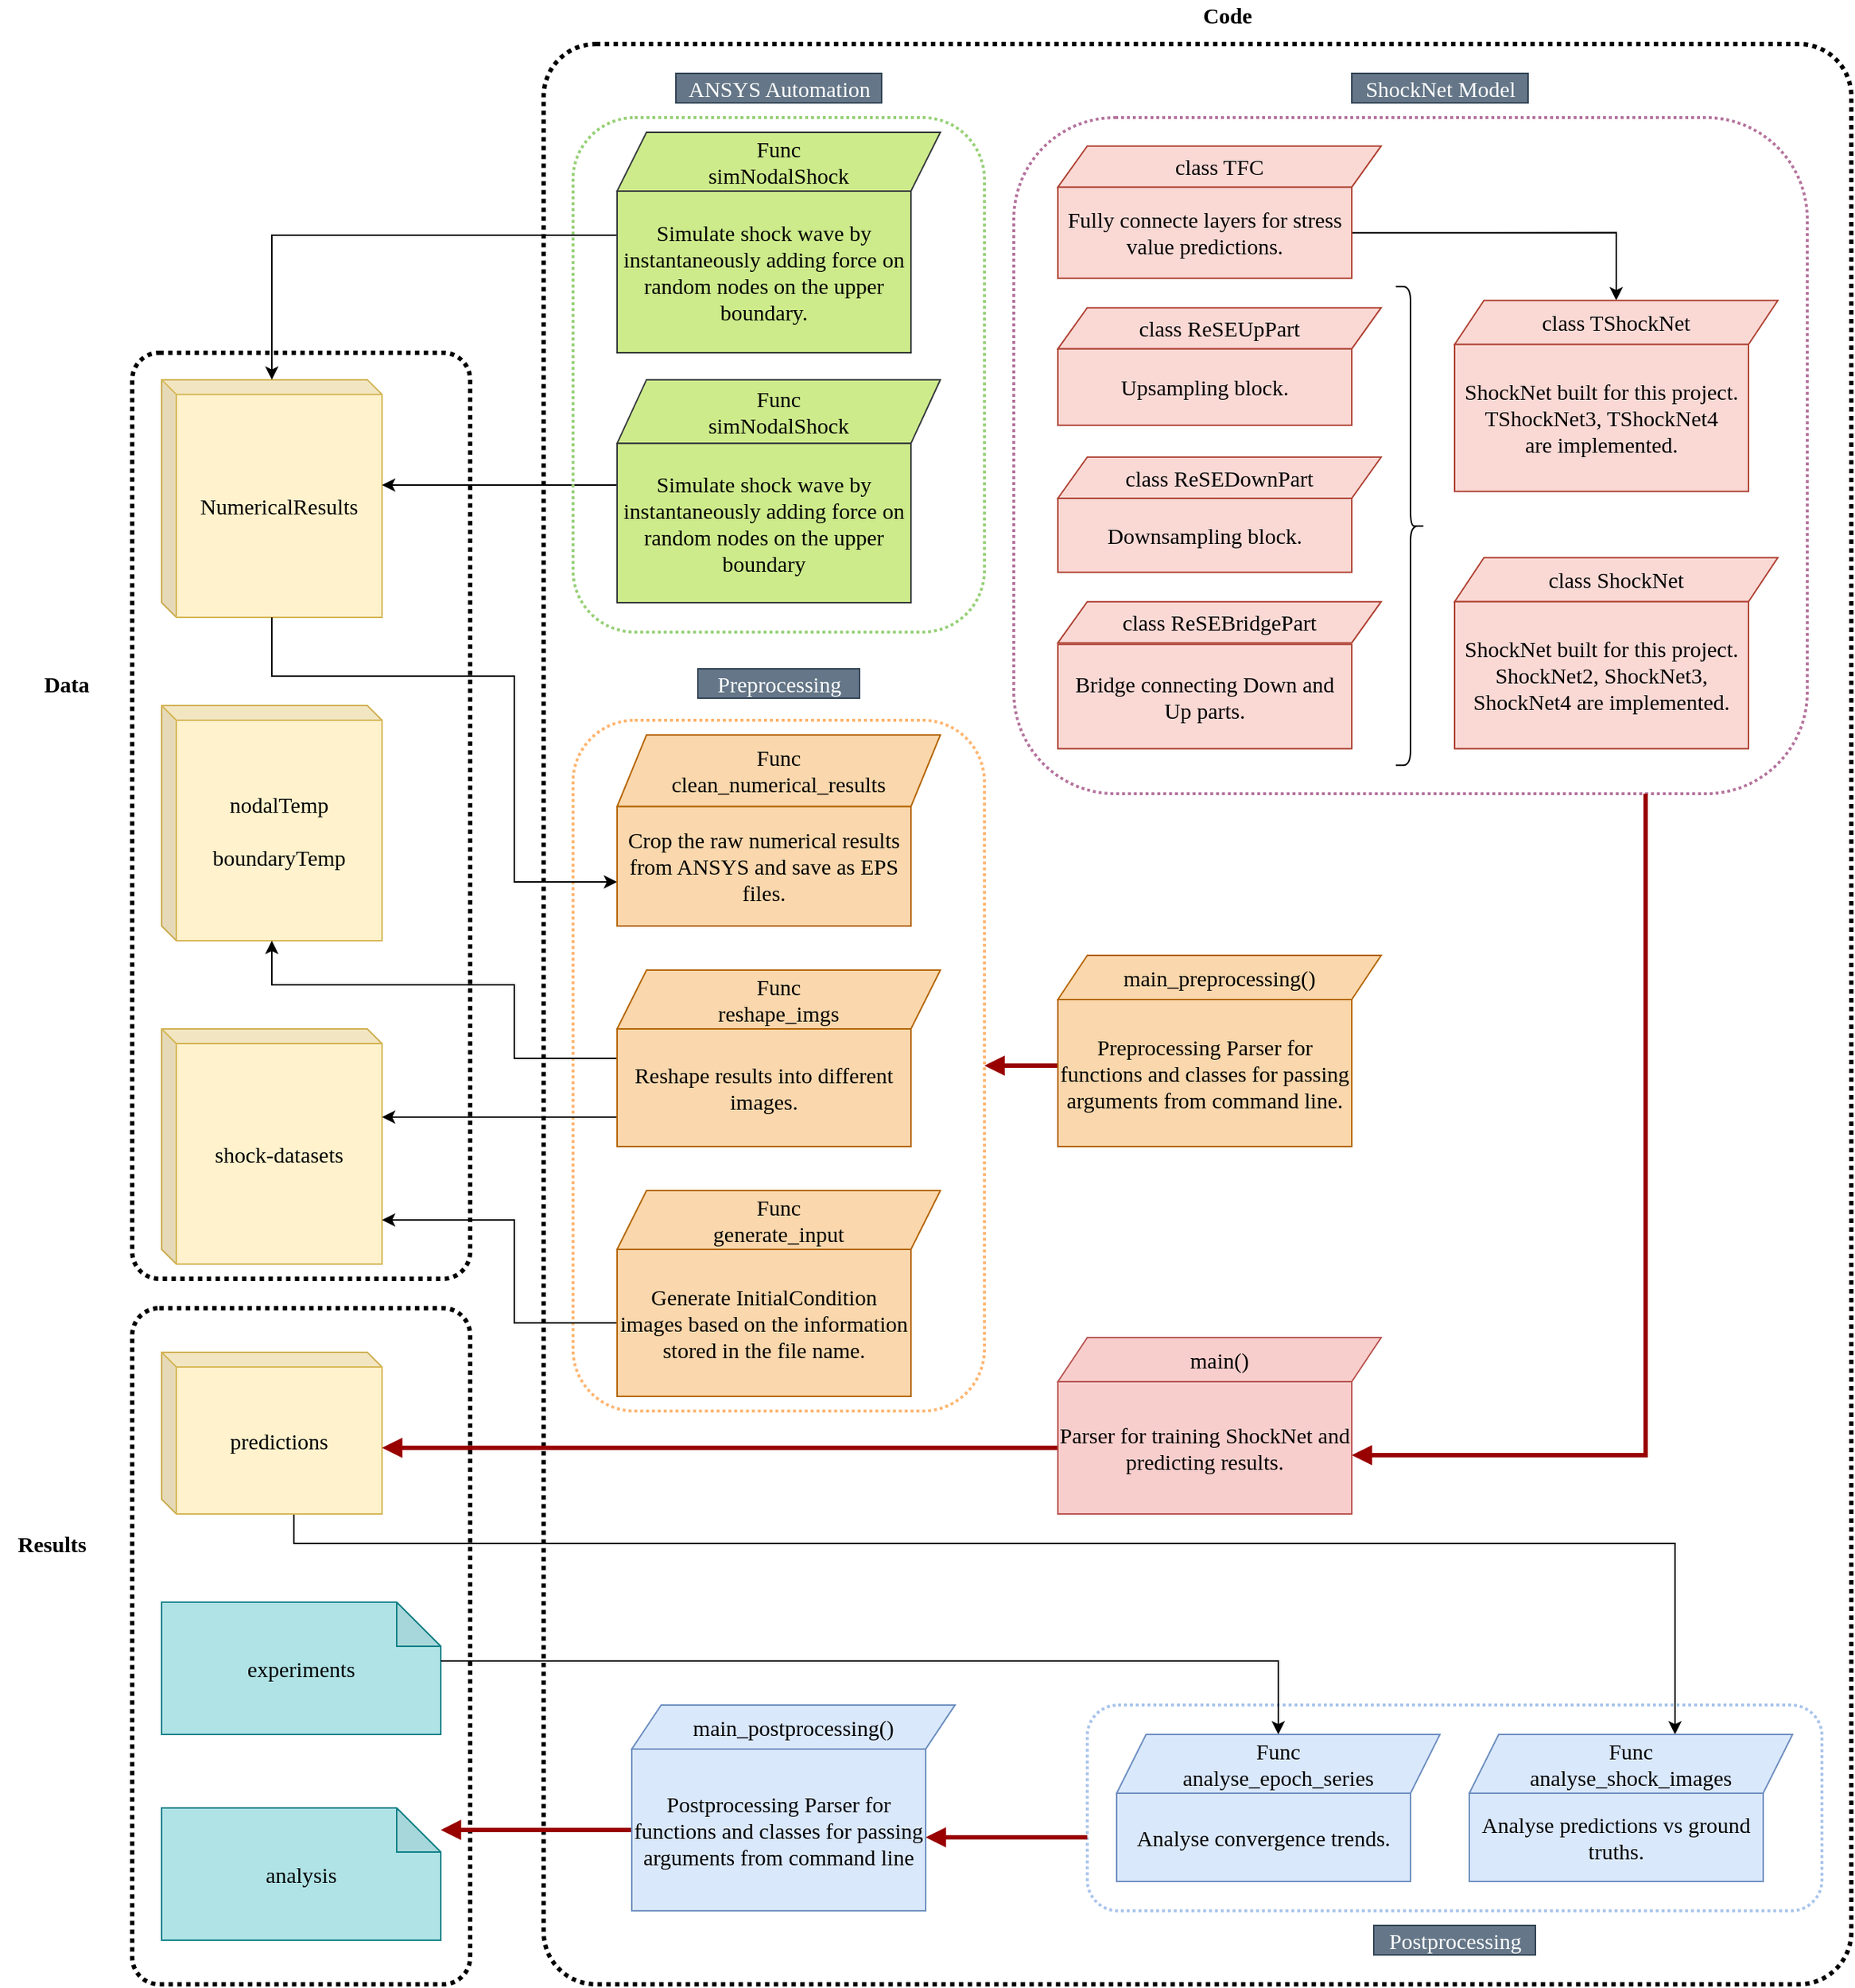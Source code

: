 <mxfile version="13.6.4" type="device" pages="2"><diagram id="A8Thf_5HSOmlJRMJXHsT" name="Page-1"><mxGraphModel dx="2426" dy="2519" grid="1" gridSize="10" guides="1" tooltips="1" connect="1" arrows="1" fold="1" page="1" pageScale="1" pageWidth="850" pageHeight="1100" math="0" shadow="0"><root><mxCell id="0"/><mxCell id="1" parent="0"/><mxCell id="RmRPf4Fhxerfzw-851Kb-146" value="" style="rounded=1;whiteSpace=wrap;html=1;fillColor=none;dashed=1;dashPattern=1 1;arcSize=4;strokeWidth=3;fontSize=15;fontFamily=Tahoma;" vertex="1" parent="1"><mxGeometry x="460" y="-20" width="890" height="1320" as="geometry"/></mxCell><mxCell id="RmRPf4Fhxerfzw-851Kb-149" value="" style="rounded=1;whiteSpace=wrap;html=1;fillColor=none;dashed=1;dashPattern=1 1;strokeColor=#A9C4EB;strokeWidth=2;fontSize=15;fontFamily=Tahoma;" vertex="1" parent="1"><mxGeometry x="830" y="1110" width="500" height="140" as="geometry"/></mxCell><mxCell id="RmRPf4Fhxerfzw-851Kb-42" value="" style="rounded=1;whiteSpace=wrap;html=1;fillColor=none;dashed=1;dashPattern=1 1;arcSize=8;strokeWidth=3;fontSize=15;fontFamily=Tahoma;" vertex="1" parent="1"><mxGeometry x="180" y="190" width="230" height="630" as="geometry"/></mxCell><mxCell id="RmRPf4Fhxerfzw-851Kb-95" value="" style="rounded=1;whiteSpace=wrap;html=1;fillColor=none;dashed=1;dashPattern=1 1;arcSize=8;strokeWidth=3;fontSize=15;fontFamily=Tahoma;" vertex="1" parent="1"><mxGeometry x="180" y="840" width="230" height="460" as="geometry"/></mxCell><mxCell id="RmRPf4Fhxerfzw-851Kb-27" value="" style="rounded=1;whiteSpace=wrap;html=1;fillColor=none;dashed=1;dashPattern=1 1;strokeColor=#FFB570;strokeWidth=2;fontSize=15;fontFamily=Tahoma;" vertex="1" parent="1"><mxGeometry x="480" y="440" width="280" height="470" as="geometry"/></mxCell><mxCell id="RmRPf4Fhxerfzw-851Kb-86" value="" style="rounded=1;whiteSpace=wrap;html=1;fillColor=none;dashed=1;dashPattern=1 1;strokeWidth=2;strokeColor=#B5739D;fontSize=15;fontFamily=Tahoma;" vertex="1" parent="1"><mxGeometry x="780" y="30" width="540" height="460" as="geometry"/></mxCell><mxCell id="RmRPf4Fhxerfzw-851Kb-25" value="&lt;b style=&quot;font-size: 15px;&quot;&gt;&lt;font style=&quot;font-size: 15px;&quot;&gt;Code&lt;/font&gt;&lt;/b&gt;" style="text;html=1;align=center;verticalAlign=middle;resizable=0;points=[];autosize=1;fontSize=15;fontFamily=Tahoma;" vertex="1" parent="1"><mxGeometry x="900" y="-50" width="50" height="20" as="geometry"/></mxCell><mxCell id="RmRPf4Fhxerfzw-851Kb-26" value="&lt;font style=&quot;font-size: 15px&quot;&gt;Preprocessing&lt;/font&gt;" style="text;html=1;align=center;verticalAlign=middle;resizable=0;points=[];autosize=1;fillColor=#647687;strokeColor=#314354;fontColor=#ffffff;fontSize=15;fontFamily=Tahoma;" vertex="1" parent="1"><mxGeometry x="565" y="405" width="110" height="20" as="geometry"/></mxCell><mxCell id="RmRPf4Fhxerfzw-851Kb-47" value="NumericalResults" style="shape=cube;whiteSpace=wrap;html=1;boundedLbl=1;backgroundOutline=1;darkOpacity=0.05;darkOpacity2=0.1;fillColor=#fff2cc;size=10;strokeColor=#d6b656;fontSize=15;fontFamily=Tahoma;" vertex="1" parent="1"><mxGeometry x="200" y="208.33" width="150" height="161.67" as="geometry"/></mxCell><mxCell id="RmRPf4Fhxerfzw-851Kb-48" value="nodalTemp&lt;br style=&quot;font-size: 15px;&quot;&gt;&lt;br style=&quot;font-size: 15px;&quot;&gt;boundaryTemp" style="shape=cube;whiteSpace=wrap;html=1;boundedLbl=1;backgroundOutline=1;darkOpacity=0.05;darkOpacity2=0.1;fillColor=#fff2cc;size=10;strokeColor=#d6b656;fontSize=15;fontFamily=Tahoma;" vertex="1" parent="1"><mxGeometry x="200" y="430" width="150" height="160" as="geometry"/></mxCell><mxCell id="RmRPf4Fhxerfzw-851Kb-49" value="shock-datasets" style="shape=cube;whiteSpace=wrap;html=1;boundedLbl=1;backgroundOutline=1;darkOpacity=0.05;darkOpacity2=0.1;fillColor=#fff2cc;size=10;strokeColor=#d6b656;fontSize=15;fontFamily=Tahoma;" vertex="1" parent="1"><mxGeometry x="200" y="650" width="150" height="160" as="geometry"/></mxCell><mxCell id="RmRPf4Fhxerfzw-851Kb-53" value="" style="edgeStyle=elbowEdgeStyle;rounded=0;orthogonalLoop=1;jettySize=auto;html=1;fontSize=15;fontFamily=Tahoma;" edge="1" parent="1" source="RmRPf4Fhxerfzw-851Kb-37" target="RmRPf4Fhxerfzw-851Kb-49"><mxGeometry relative="1" as="geometry"><Array as="points"><mxPoint x="440" y="710"/><mxPoint x="410" y="750"/><mxPoint x="450" y="710"/><mxPoint x="390" y="665"/><mxPoint x="430" y="630"/><mxPoint x="390" y="570"/><mxPoint x="460" y="570"/><mxPoint x="440" y="540"/><mxPoint x="430" y="520"/><mxPoint x="410" y="500"/><mxPoint x="440" y="465"/><mxPoint x="440" y="350"/><mxPoint x="440" y="440"/><mxPoint x="440" y="350"/><mxPoint x="440" y="410"/><mxPoint x="480" y="350"/><mxPoint x="440" y="370"/><mxPoint x="440" y="380"/><mxPoint x="430" y="380"/><mxPoint x="430" y="310"/><mxPoint x="430" y="370"/><mxPoint x="440" y="340"/></Array></mxGeometry></mxCell><mxCell id="RmRPf4Fhxerfzw-851Kb-54" value="" style="edgeStyle=orthogonalEdgeStyle;rounded=0;orthogonalLoop=1;jettySize=auto;html=1;exitX=0;exitY=0.25;exitDx=0;exitDy=0;fontSize=15;fontFamily=Tahoma;" edge="1" parent="1" source="RmRPf4Fhxerfzw-851Kb-37" target="RmRPf4Fhxerfzw-851Kb-48"><mxGeometry relative="1" as="geometry"><mxPoint x="510" y="300" as="sourcePoint"/><mxPoint x="340" y="275" as="targetPoint"/><Array as="points"><mxPoint x="440" y="670"/><mxPoint x="440" y="620"/><mxPoint x="275" y="620"/></Array></mxGeometry></mxCell><mxCell id="RmRPf4Fhxerfzw-851Kb-198" value="" style="edgeStyle=orthogonalEdgeStyle;rounded=0;orthogonalLoop=1;jettySize=auto;html=1;fontSize=15;fontFamily=Tahoma;" edge="1" parent="1" source="RmRPf4Fhxerfzw-851Kb-69" target="RmRPf4Fhxerfzw-851Kb-151"><mxGeometry relative="1" as="geometry"><mxPoint x="290" y="820" as="sourcePoint"/><Array as="points"><mxPoint x="290" y="1000"/><mxPoint x="1230" y="1000"/></Array></mxGeometry></mxCell><mxCell id="RmRPf4Fhxerfzw-851Kb-69" value="predictions" style="shape=cube;whiteSpace=wrap;html=1;boundedLbl=1;backgroundOutline=1;darkOpacity=0.05;darkOpacity2=0.1;fillColor=#fff2cc;size=10;strokeColor=#d6b656;fontSize=15;fontFamily=Tahoma;" vertex="1" parent="1"><mxGeometry x="200" y="870" width="150" height="110" as="geometry"/></mxCell><mxCell id="RmRPf4Fhxerfzw-851Kb-74" value="" style="edgeStyle=orthogonalEdgeStyle;rounded=0;orthogonalLoop=1;jettySize=auto;html=1;exitX=0;exitY=0.5;exitDx=0;exitDy=0;fontSize=15;fontFamily=Tahoma;" edge="1" parent="1" source="RmRPf4Fhxerfzw-851Kb-40" target="RmRPf4Fhxerfzw-851Kb-49"><mxGeometry relative="1" as="geometry"><Array as="points"><mxPoint x="440" y="850"/><mxPoint x="440" y="780"/></Array></mxGeometry></mxCell><mxCell id="RmRPf4Fhxerfzw-851Kb-78" value="" style="edgeStyle=orthogonalEdgeStyle;rounded=0;orthogonalLoop=1;jettySize=auto;html=1;exitX=0;exitY=0.5;exitDx=0;exitDy=0;fontSize=15;fontFamily=Tahoma;" edge="1" parent="1" source="RmRPf4Fhxerfzw-851Kb-64" target="RmRPf4Fhxerfzw-851Kb-47"><mxGeometry relative="1" as="geometry"><mxPoint x="430" y="-150" as="targetPoint"/><Array as="points"><mxPoint x="510" y="110"/><mxPoint x="275" y="110"/></Array></mxGeometry></mxCell><mxCell id="RmRPf4Fhxerfzw-851Kb-80" value="" style="edgeStyle=orthogonalEdgeStyle;rounded=0;orthogonalLoop=1;jettySize=auto;html=1;exitX=0;exitY=0.5;exitDx=0;exitDy=0;fontSize=15;fontFamily=Tahoma;" edge="1" parent="1" target="RmRPf4Fhxerfzw-851Kb-47"><mxGeometry relative="1" as="geometry"><mxPoint x="510" y="256.667" as="sourcePoint"/><mxPoint x="430" y="-30" as="targetPoint"/><Array as="points"><mxPoint x="510" y="280"/></Array></mxGeometry></mxCell><mxCell id="RmRPf4Fhxerfzw-851Kb-97" value="analysis" style="shape=note;whiteSpace=wrap;html=1;backgroundOutline=1;darkOpacity=0.05;fillColor=#b0e3e6;strokeColor=#0e8088;fontSize=15;fontFamily=Tahoma;" vertex="1" parent="1"><mxGeometry x="200" y="1180" width="190" height="90" as="geometry"/></mxCell><mxCell id="RmRPf4Fhxerfzw-851Kb-60" value="&lt;font style=&quot;font-size: 15px&quot;&gt;ANSYS Automation&lt;/font&gt;" style="text;html=1;align=center;verticalAlign=middle;resizable=0;points=[];autosize=1;fillColor=#647687;strokeColor=#314354;fontColor=#ffffff;fontSize=15;fontFamily=Tahoma;" vertex="1" parent="1"><mxGeometry x="550" width="140" height="20" as="geometry"/></mxCell><mxCell id="RmRPf4Fhxerfzw-851Kb-156" value="&lt;font style=&quot;font-size: 15px&quot;&gt;Postprocessing&lt;/font&gt;" style="text;html=1;align=center;verticalAlign=middle;resizable=0;points=[];autosize=1;fillColor=#647687;strokeColor=#314354;fontColor=#ffffff;fontSize=15;fontFamily=Tahoma;" vertex="1" parent="1"><mxGeometry x="1025" y="1260" width="110" height="20" as="geometry"/></mxCell><mxCell id="RmRPf4Fhxerfzw-851Kb-157" value="experiments" style="shape=note;whiteSpace=wrap;html=1;backgroundOutline=1;darkOpacity=0.05;fillColor=#b0e3e6;strokeColor=#0e8088;fontSize=15;fontFamily=Tahoma;" vertex="1" parent="1"><mxGeometry x="200" y="1040" width="190" height="90" as="geometry"/></mxCell><mxCell id="RmRPf4Fhxerfzw-851Kb-81" value="&lt;font style=&quot;font-size: 15px&quot;&gt;ShockNet Model&lt;/font&gt;" style="text;html=1;align=center;verticalAlign=middle;resizable=0;points=[];autosize=1;fillColor=#647687;strokeColor=#314354;fontColor=#ffffff;fontSize=15;fontFamily=Tahoma;" vertex="1" parent="1"><mxGeometry x="1010" width="120" height="20" as="geometry"/></mxCell><mxCell id="RmRPf4Fhxerfzw-851Kb-138" value="" style="shape=curlyBracket;whiteSpace=wrap;html=1;rounded=1;fillColor=none;size=0.5;rotation=-180;fontSize=15;fontFamily=Tahoma;" vertex="1" parent="1"><mxGeometry x="1040" y="145" width="20" height="325.66" as="geometry"/></mxCell><mxCell id="RmRPf4Fhxerfzw-851Kb-140" value="" style="edgeStyle=orthogonalEdgeStyle;rounded=0;orthogonalLoop=1;jettySize=auto;html=1;entryX=0.5;entryY=0;entryDx=0;entryDy=0;exitX=1;exitY=0.5;exitDx=0;exitDy=0;fontSize=15;fontFamily=Tahoma;" edge="1" parent="1" source="RmRPf4Fhxerfzw-851Kb-133" target="RmRPf4Fhxerfzw-851Kb-91"><mxGeometry relative="1" as="geometry"><mxPoint x="690" y="414.34" as="targetPoint"/></mxGeometry></mxCell><mxCell id="RmRPf4Fhxerfzw-851Kb-190" value="" style="edgeStyle=orthogonalEdgeStyle;rounded=0;orthogonalLoop=1;jettySize=auto;html=1;strokeColor=#990000;strokeWidth=3;endArrow=block;endFill=1;fontSize=15;fontFamily=Tahoma;" edge="1" parent="1" source="RmRPf4Fhxerfzw-851Kb-86" target="RmRPf4Fhxerfzw-851Kb-162"><mxGeometry relative="1" as="geometry"><mxPoint x="1075" y="440" as="targetPoint"/><Array as="points"><mxPoint x="1210" y="940"/></Array></mxGeometry></mxCell><mxCell id="RmRPf4Fhxerfzw-851Kb-192" value="" style="edgeStyle=orthogonalEdgeStyle;rounded=0;orthogonalLoop=1;jettySize=auto;html=1;strokeColor=#990000;strokeWidth=3;endFill=1;endArrow=block;fontSize=15;fontFamily=Tahoma;" edge="1" parent="1" source="RmRPf4Fhxerfzw-851Kb-162" target="RmRPf4Fhxerfzw-851Kb-69"><mxGeometry relative="1" as="geometry"><mxPoint x="350" y="800" as="targetPoint"/><Array as="points"><mxPoint x="910" y="940"/></Array></mxGeometry></mxCell><mxCell id="RmRPf4Fhxerfzw-851Kb-194" value="&lt;b style=&quot;font-size: 15px;&quot;&gt;&lt;font style=&quot;font-size: 15px;&quot;&gt;Data&lt;/font&gt;&lt;/b&gt;" style="text;html=1;align=center;verticalAlign=middle;resizable=0;points=[];autosize=1;fontSize=15;fontFamily=Tahoma;" vertex="1" parent="1"><mxGeometry x="110" y="405" width="50" height="20" as="geometry"/></mxCell><mxCell id="RmRPf4Fhxerfzw-851Kb-195" value="&lt;b style=&quot;font-size: 15px;&quot;&gt;&lt;font style=&quot;font-size: 15px;&quot;&gt;Results&lt;/font&gt;&lt;/b&gt;" style="text;html=1;align=center;verticalAlign=middle;resizable=0;points=[];autosize=1;fontSize=15;fontFamily=Tahoma;" vertex="1" parent="1"><mxGeometry x="90" y="989.94" width="70" height="20" as="geometry"/></mxCell><mxCell id="RmRPf4Fhxerfzw-851Kb-200" value="" style="edgeStyle=orthogonalEdgeStyle;rounded=0;orthogonalLoop=1;jettySize=auto;html=1;strokeColor=#990000;strokeWidth=3;endFill=1;endArrow=block;fontSize=15;fontFamily=Tahoma;" edge="1" parent="1" source="RmRPf4Fhxerfzw-851Kb-115" target="RmRPf4Fhxerfzw-851Kb-97"><mxGeometry relative="1" as="geometry"><mxPoint x="440" y="1069.94" as="targetPoint"/><Array as="points"><mxPoint x="620" y="1145"/></Array></mxGeometry></mxCell><mxCell id="RmRPf4Fhxerfzw-851Kb-202" value="" style="edgeStyle=orthogonalEdgeStyle;rounded=0;orthogonalLoop=1;jettySize=auto;html=1;strokeColor=#990000;strokeWidth=3;endArrow=block;endFill=1;fontSize=15;fontFamily=Tahoma;" edge="1" parent="1" source="RmRPf4Fhxerfzw-851Kb-149" target="RmRPf4Fhxerfzw-851Kb-115"><mxGeometry relative="1" as="geometry"><mxPoint x="780" y="1094.94" as="targetPoint"/><Array as="points"><mxPoint x="810" y="1200"/><mxPoint x="810" y="1200"/></Array></mxGeometry></mxCell><mxCell id="OBRgAAS5e50RxtVT3q2R-8" value="" style="edgeStyle=orthogonalEdgeStyle;rounded=0;orthogonalLoop=1;jettySize=auto;html=1;endArrow=classic;strokeColor=#000000;fontSize=15;fontFamily=Tahoma;" edge="1" parent="1" source="RmRPf4Fhxerfzw-851Kb-47" target="RmRPf4Fhxerfzw-851Kb-36"><mxGeometry relative="1" as="geometry"><mxPoint x="440" y="215" as="targetPoint"/><Array as="points"><mxPoint x="275" y="410"/><mxPoint x="440" y="410"/><mxPoint x="440" y="550"/></Array></mxGeometry></mxCell><mxCell id="RmRPf4Fhxerfzw-851Kb-203" value="" style="edgeStyle=orthogonalEdgeStyle;rounded=0;orthogonalLoop=1;jettySize=auto;html=1;entryX=0.5;entryY=0;entryDx=0;entryDy=0;fontSize=15;fontFamily=Tahoma;" edge="1" parent="1" source="RmRPf4Fhxerfzw-851Kb-157" target="RmRPf4Fhxerfzw-851Kb-154"><mxGeometry relative="1" as="geometry"><Array as="points"><mxPoint x="960" y="1080"/></Array></mxGeometry></mxCell><mxCell id="RmRPf4Fhxerfzw-851Kb-40" value="Generate InitialCondition images based on the information stored in the file name." style="rounded=0;whiteSpace=wrap;html=1;fillColor=#fad7ac;strokeColor=#b46504;fontSize=15;fontFamily=Tahoma;" vertex="1" parent="1"><mxGeometry x="510" y="800" width="200" height="100" as="geometry"/></mxCell><mxCell id="RmRPf4Fhxerfzw-851Kb-35" value="Func &lt;br&gt;reshape_imgs" style="shape=parallelogram;perimeter=parallelogramPerimeter;whiteSpace=wrap;html=1;fixedSize=1;fillColor=#fad7ac;strokeColor=#b46504;fontSize=15;fontFamily=Tahoma;" vertex="1" parent="1"><mxGeometry x="510" y="610" width="220" height="40" as="geometry"/></mxCell><mxCell id="RmRPf4Fhxerfzw-851Kb-117" value="" style="edgeStyle=orthogonalEdgeStyle;rounded=0;orthogonalLoop=1;jettySize=auto;html=1;entryX=1;entryY=0.5;entryDx=0;entryDy=0;endArrow=block;endFill=1;strokeWidth=3;strokeColor=#990000;fontSize=15;fontFamily=Tahoma;" edge="1" parent="1" source="RmRPf4Fhxerfzw-851Kb-112" target="RmRPf4Fhxerfzw-851Kb-27"><mxGeometry relative="1" as="geometry"><mxPoint x="840" y="285" as="targetPoint"/><Array as="points"><mxPoint x="800" y="675"/><mxPoint x="800" y="675"/></Array></mxGeometry></mxCell><mxCell id="RmRPf4Fhxerfzw-851Kb-114" value="main_postprocessing()" style="shape=parallelogram;perimeter=parallelogramPerimeter;whiteSpace=wrap;html=1;fixedSize=1;fillColor=#dae8fc;strokeColor=#6c8ebf;fontSize=15;fontFamily=Tahoma;" vertex="1" parent="1"><mxGeometry x="520" y="1109.94" width="220" height="30" as="geometry"/></mxCell><mxCell id="RmRPf4Fhxerfzw-851Kb-115" value="Postprocessing Parser for functions and classes for passing arguments from command line" style="rounded=0;whiteSpace=wrap;html=1;fillColor=#dae8fc;strokeColor=#6c8ebf;fontSize=15;fontFamily=Tahoma;" vertex="1" parent="1"><mxGeometry x="520" y="1139.94" width="200" height="110" as="geometry"/></mxCell><mxCell id="RmRPf4Fhxerfzw-851Kb-154" value="Func &lt;br&gt;analyse_epoch_series" style="shape=parallelogram;perimeter=parallelogramPerimeter;whiteSpace=wrap;html=1;fixedSize=1;fillColor=#dae8fc;strokeColor=#6c8ebf;fontSize=15;fontFamily=Tahoma;" vertex="1" parent="1"><mxGeometry x="850" y="1130" width="220" height="40" as="geometry"/></mxCell><mxCell id="RmRPf4Fhxerfzw-851Kb-155" value="Analyse convergence trends." style="rounded=0;whiteSpace=wrap;html=1;fillColor=#dae8fc;strokeColor=#6c8ebf;fontSize=15;fontFamily=Tahoma;" vertex="1" parent="1"><mxGeometry x="850" y="1170" width="200" height="60" as="geometry"/></mxCell><mxCell id="RmRPf4Fhxerfzw-851Kb-151" value="Func &lt;br&gt;analyse_shock_images" style="shape=parallelogram;perimeter=parallelogramPerimeter;whiteSpace=wrap;html=1;fixedSize=1;fillColor=#dae8fc;strokeColor=#6c8ebf;fontSize=15;fontFamily=Tahoma;" vertex="1" parent="1"><mxGeometry x="1090" y="1130" width="220" height="40" as="geometry"/></mxCell><mxCell id="RmRPf4Fhxerfzw-851Kb-152" value="Analyse predictions vs ground truths." style="rounded=0;whiteSpace=wrap;html=1;fillColor=#dae8fc;strokeColor=#6c8ebf;fontSize=15;fontFamily=Tahoma;" vertex="1" parent="1"><mxGeometry x="1090" y="1170" width="200" height="60" as="geometry"/></mxCell><mxCell id="RmRPf4Fhxerfzw-851Kb-161" value="main()" style="shape=parallelogram;perimeter=parallelogramPerimeter;whiteSpace=wrap;html=1;fixedSize=1;fillColor=#f8cecc;strokeColor=#b85450;fontSize=15;fontFamily=Tahoma;" vertex="1" parent="1"><mxGeometry x="810" y="860" width="220" height="30" as="geometry"/></mxCell><mxCell id="RmRPf4Fhxerfzw-851Kb-162" value="Parser for training ShockNet and predicting results." style="rounded=0;whiteSpace=wrap;html=1;fillColor=#f8cecc;strokeColor=#b85450;fontSize=15;fontFamily=Tahoma;" vertex="1" parent="1"><mxGeometry x="810" y="890" width="200" height="90" as="geometry"/></mxCell><mxCell id="RmRPf4Fhxerfzw-851Kb-33" value="Func &lt;br&gt;generate_input" style="shape=parallelogram;perimeter=parallelogramPerimeter;whiteSpace=wrap;html=1;fixedSize=1;fillColor=#fad7ac;strokeColor=#b46504;fontSize=15;fontFamily=Tahoma;" vertex="1" parent="1"><mxGeometry x="510" y="760" width="220" height="40" as="geometry"/></mxCell><mxCell id="RmRPf4Fhxerfzw-851Kb-37" value="Reshape results into different images." style="rounded=0;whiteSpace=wrap;html=1;fillColor=#fad7ac;strokeColor=#b46504;fontSize=15;fontFamily=Tahoma;" vertex="1" parent="1"><mxGeometry x="510" y="650" width="200" height="80" as="geometry"/></mxCell><mxCell id="RmRPf4Fhxerfzw-851Kb-34" value="Func &lt;br&gt;clean_numerical_results" style="shape=parallelogram;perimeter=parallelogramPerimeter;whiteSpace=wrap;html=1;fixedSize=1;fillColor=#fad7ac;strokeColor=#b46504;fontSize=15;fontFamily=Tahoma;" vertex="1" parent="1"><mxGeometry x="510" y="450" width="220" height="48.75" as="geometry"/></mxCell><mxCell id="RmRPf4Fhxerfzw-851Kb-36" value="Crop the raw numerical results from ANSYS and save as EPS files." style="rounded=0;whiteSpace=wrap;html=1;fillColor=#fad7ac;strokeColor=#b46504;fontSize=15;fontFamily=Tahoma;" vertex="1" parent="1"><mxGeometry x="510" y="498.75" width="200" height="81.25" as="geometry"/></mxCell><mxCell id="RmRPf4Fhxerfzw-851Kb-61" value="" style="rounded=1;whiteSpace=wrap;html=1;fillColor=none;dashed=1;dashPattern=1 1;strokeColor=#97D077;strokeWidth=2;fontSize=15;fontFamily=Tahoma;" vertex="1" parent="1"><mxGeometry x="480" y="30" width="280" height="350" as="geometry"/></mxCell><mxCell id="RmRPf4Fhxerfzw-851Kb-66" value="Func &lt;br&gt;simNodalShock" style="shape=parallelogram;perimeter=parallelogramPerimeter;whiteSpace=wrap;html=1;fixedSize=1;fillColor=#cdeb8b;strokeColor=#36393d;fontSize=15;fontFamily=Tahoma;" vertex="1" parent="1"><mxGeometry x="510" y="208.33" width="220" height="43.333" as="geometry"/></mxCell><mxCell id="RmRPf4Fhxerfzw-851Kb-204" value="Simulate shock wave by instantaneously adding force on random nodes on the upper boundary" style="rounded=0;whiteSpace=wrap;html=1;fillColor=#cdeb8b;strokeColor=#36393d;fontSize=15;fontFamily=Tahoma;" vertex="1" parent="1"><mxGeometry x="510" y="251.66" width="200" height="108.34" as="geometry"/></mxCell><mxCell id="RmRPf4Fhxerfzw-851Kb-63" value="Func &lt;br&gt;simNodalShock" style="shape=parallelogram;perimeter=parallelogramPerimeter;whiteSpace=wrap;html=1;fixedSize=1;fillColor=#cdeb8b;strokeColor=#36393d;fontSize=15;fontFamily=Tahoma;" vertex="1" parent="1"><mxGeometry x="510" y="40" width="220" height="40" as="geometry"/></mxCell><mxCell id="RmRPf4Fhxerfzw-851Kb-64" value="Simulate shock wave by instantaneously adding force on random nodes on the upper boundary." style="rounded=0;whiteSpace=wrap;html=1;fillColor=#cdeb8b;strokeColor=#36393d;fontSize=15;fontFamily=Tahoma;" vertex="1" parent="1"><mxGeometry x="510" y="80" width="200" height="110" as="geometry"/></mxCell><mxCell id="RmRPf4Fhxerfzw-851Kb-132" value="class TFC" style="shape=parallelogram;perimeter=parallelogramPerimeter;whiteSpace=wrap;html=1;fixedSize=1;fillColor=#fad9d5;strokeColor=#ae4132;fontSize=15;fontFamily=Tahoma;" vertex="1" parent="1"><mxGeometry x="810" y="49.34" width="220" height="28" as="geometry"/></mxCell><mxCell id="RmRPf4Fhxerfzw-851Kb-133" value="Fully connecte layers for stress value predictions." style="rounded=0;whiteSpace=wrap;html=1;fillColor=#fad9d5;strokeColor=#ae4132;fontSize=15;fontFamily=Tahoma;" vertex="1" parent="1"><mxGeometry x="810" y="77.34" width="200" height="62" as="geometry"/></mxCell><mxCell id="RmRPf4Fhxerfzw-851Kb-91" value="class TShockNet" style="shape=parallelogram;perimeter=parallelogramPerimeter;whiteSpace=wrap;html=1;fixedSize=1;fillColor=#fad9d5;strokeColor=#ae4132;fontSize=15;fontFamily=Tahoma;" vertex="1" parent="1"><mxGeometry x="1080" y="154.34" width="220" height="30" as="geometry"/></mxCell><mxCell id="RmRPf4Fhxerfzw-851Kb-88" value="class ShockNet" style="shape=parallelogram;perimeter=parallelogramPerimeter;whiteSpace=wrap;html=1;fixedSize=1;fillColor=#fad9d5;strokeColor=#ae4132;fontSize=15;fontFamily=Tahoma;" vertex="1" parent="1"><mxGeometry x="1080" y="329.34" width="220" height="30" as="geometry"/></mxCell><mxCell id="RmRPf4Fhxerfzw-851Kb-124" value="class ReSEDownPart" style="shape=parallelogram;perimeter=parallelogramPerimeter;whiteSpace=wrap;html=1;fixedSize=1;fillColor=#fad9d5;strokeColor=#ae4132;fontSize=15;fontFamily=Tahoma;" vertex="1" parent="1"><mxGeometry x="810" y="261" width="220" height="28" as="geometry"/></mxCell><mxCell id="RmRPf4Fhxerfzw-851Kb-125" value="Downsampling block." style="rounded=0;whiteSpace=wrap;html=1;fillColor=#fad9d5;strokeColor=#ae4132;fontSize=15;fontFamily=Tahoma;" vertex="1" parent="1"><mxGeometry x="810" y="289" width="200" height="50.34" as="geometry"/></mxCell><mxCell id="RmRPf4Fhxerfzw-851Kb-128" value="class ReSEBridgePart" style="shape=parallelogram;perimeter=parallelogramPerimeter;whiteSpace=wrap;html=1;fixedSize=1;fillColor=#fad9d5;strokeColor=#ae4132;fontSize=15;fontFamily=Tahoma;" vertex="1" parent="1"><mxGeometry x="810" y="359.34" width="220" height="28" as="geometry"/></mxCell><mxCell id="RmRPf4Fhxerfzw-851Kb-129" value="&lt;font style=&quot;font-size: 15px&quot;&gt;Bridge connecting Down and Up parts.&lt;/font&gt;" style="rounded=0;whiteSpace=wrap;html=1;fillColor=#fad9d5;strokeColor=#ae4132;fontSize=15;fontFamily=Tahoma;" vertex="1" parent="1"><mxGeometry x="810" y="388.34" width="200" height="71" as="geometry"/></mxCell><mxCell id="RmRPf4Fhxerfzw-851Kb-105" value="class ReSEUpPart" style="shape=parallelogram;perimeter=parallelogramPerimeter;whiteSpace=wrap;html=1;fixedSize=1;fillColor=#fad9d5;strokeColor=#ae4132;fontSize=15;fontFamily=Tahoma;" vertex="1" parent="1"><mxGeometry x="810" y="159.34" width="220" height="28" as="geometry"/></mxCell><mxCell id="RmRPf4Fhxerfzw-851Kb-106" value="Upsampling block." style="rounded=0;whiteSpace=wrap;html=1;fillColor=#fad9d5;strokeColor=#ae4132;fontSize=15;fontFamily=Tahoma;" vertex="1" parent="1"><mxGeometry x="810" y="187.34" width="200" height="52" as="geometry"/></mxCell><mxCell id="RmRPf4Fhxerfzw-851Kb-111" value="main_preprocessing()" style="shape=parallelogram;perimeter=parallelogramPerimeter;whiteSpace=wrap;html=1;fixedSize=1;fillColor=#fad7ac;strokeColor=#b46504;fontSize=15;fontFamily=Tahoma;" vertex="1" parent="1"><mxGeometry x="810" y="600" width="220" height="30" as="geometry"/></mxCell><mxCell id="RmRPf4Fhxerfzw-851Kb-112" value="Preprocessing Parser for functions and classes for passing arguments from command line." style="rounded=0;whiteSpace=wrap;html=1;fillColor=#fad7ac;strokeColor=#b46504;fontSize=15;fontFamily=Tahoma;" vertex="1" parent="1"><mxGeometry x="810" y="630" width="200" height="100" as="geometry"/></mxCell><mxCell id="RmRPf4Fhxerfzw-851Kb-92" value="ShockNet built for this project. TShockNet3, TShockNet4 &lt;br style=&quot;font-size: 15px;&quot;&gt;are implemented." style="rounded=0;whiteSpace=wrap;html=1;fillColor=#fad9d5;strokeColor=#ae4132;fontSize=15;fontFamily=Tahoma;" vertex="1" parent="1"><mxGeometry x="1080" y="184.34" width="200" height="100" as="geometry"/></mxCell><mxCell id="RmRPf4Fhxerfzw-851Kb-89" value="ShockNet built for this project. ShockNet2, ShockNet3, ShockNet4 are implemented." style="rounded=0;whiteSpace=wrap;html=1;fillColor=#fad9d5;strokeColor=#ae4132;fontSize=15;fontFamily=Tahoma;" vertex="1" parent="1"><mxGeometry x="1080" y="359.34" width="200" height="100" as="geometry"/></mxCell></root></mxGraphModel></diagram><diagram id="mb8gsy82bZCyfCjJXgmf" name="Page-2"><mxGraphModel dx="2912" dy="2306" grid="1" gridSize="10" guides="1" tooltips="1" connect="1" arrows="1" fold="1" page="1" pageScale="1" pageWidth="850" pageHeight="1100" math="0" shadow="0"><root><mxCell id="hao1QAd0fdAuO3TEd_9G-0"/><mxCell id="hao1QAd0fdAuO3TEd_9G-1" parent="hao1QAd0fdAuO3TEd_9G-0"/><mxCell id="hao1QAd0fdAuO3TEd_9G-2" value="&lt;div style=&quot;background-color: rgb(30 , 30 , 30) ; font-family: &amp;#34;consolas&amp;#34; , &amp;#34;courier new&amp;#34; , monospace ; font-size: 8px ; line-height: 100%&quot;&gt;&lt;div&gt;&lt;font color=&quot;#cccccc&quot;&gt;Initialise DomainObject as DO&lt;/font&gt;&lt;/div&gt;&lt;div&gt;&lt;font color=&quot;#cccccc&quot;&gt;&amp;nbsp; &amp;nbsp; Initialise DO.Body to ANSYS Body&lt;/font&gt;&lt;/div&gt;&lt;div&gt;&lt;font color=&quot;#cccccc&quot;&gt;&amp;nbsp; &amp;nbsp; I&lt;/font&gt;&lt;span style=&quot;color: rgb(204 , 204 , 204)&quot;&gt;nitialise DO.Edges to ANSYS Body Boundary&lt;/span&gt;&lt;/div&gt;&lt;div&gt;&lt;span style=&quot;color: rgb(204 , 204 , 204)&quot;&gt;&amp;nbsp; &amp;nbsp; Initialise DO.Nodes to None # for random selection&lt;/span&gt;&lt;/div&gt;&lt;div&gt;&lt;span style=&quot;color: rgb(204 , 204 , 204)&quot;&gt;&amp;nbsp; &amp;nbsp; I&lt;/span&gt;&lt;span style=&quot;color: rgb(204 , 204 , 204)&quot;&gt;nitialise DO.force to None # for random generalisation&lt;/span&gt;&lt;/div&gt;&lt;div&gt;&lt;span style=&quot;color: rgb(204 , 204 , 204)&quot;&gt;&amp;nbsp; &amp;nbsp; I&lt;/span&gt;&lt;span style=&quot;color: rgb(204 , 204 , 204)&quot;&gt;nitialise DO.support to ANSYS Fixed Support Boundary&lt;/span&gt;&lt;/div&gt;&lt;div&gt;&lt;font color=&quot;#cccccc&quot;&gt;Configure DO&lt;/font&gt;&lt;/div&gt;&lt;div&gt;&lt;font color=&quot;#cccccc&quot;&gt;&amp;nbsp; &amp;nbsp; Mesh DO with ANSYS.meshsize=0.001&lt;/font&gt;&lt;/div&gt;&lt;div&gt;&lt;font color=&quot;#cccccc&quot;&gt;&amp;nbsp; &amp;nbsp; Set min_time_step to 1e-9&lt;/font&gt;&lt;/div&gt;&lt;div&gt;&lt;font color=&quot;#cccccc&quot;&gt;&amp;nbsp; &amp;nbsp; Set max_time_step to 1e-6&lt;/font&gt;&lt;/div&gt;&lt;div&gt;&lt;font color=&quot;#cccccc&quot;&gt;&amp;nbsp; &amp;nbsp; Set result_number to 200&lt;/font&gt;&lt;/div&gt;&lt;/div&gt;" style="shape=process;whiteSpace=wrap;html=1;backgroundOutline=1;size=0.083;align=left;" vertex="1" parent="hao1QAd0fdAuO3TEd_9G-1"><mxGeometry x="-720" y="-290" width="320" height="90" as="geometry"/></mxCell><mxCell id="hao1QAd0fdAuO3TEd_9G-3" value="Initialise Domain Object in ANSYS SE" style="text;html=1;align=center;verticalAlign=middle;resizable=0;points=[];autosize=1;" vertex="1" parent="hao1QAd0fdAuO3TEd_9G-1"><mxGeometry x="-670" y="-310" width="220" height="20" as="geometry"/></mxCell><mxCell id="hao1QAd0fdAuO3TEd_9G-4" value="&lt;div style=&quot;background-color: rgb(30 , 30 , 30) ; line-height: 100% ; font-size: 8px&quot;&gt;&lt;div&gt;&lt;span style=&quot;color: rgb(204 , 204 , 204) ; font-family: &amp;#34;consolas&amp;#34; , &amp;#34;courier new&amp;#34; , monospace&quot;&gt;Initialise randForce to random(0, 2)&lt;/span&gt;&lt;br&gt;&lt;/div&gt;&lt;div&gt;&lt;font color=&quot;#cccccc&quot; face=&quot;consolas, courier new, monospace&quot;&gt;Initialise forceList to zero for all elements&lt;/font&gt;&lt;/div&gt;&lt;div&gt;&lt;font color=&quot;#cccccc&quot; face=&quot;consolas, courier new, monospace&quot;&gt;For i in forceList:&lt;/font&gt;&lt;/div&gt;&lt;div&gt;&lt;font color=&quot;#cccccc&quot; face=&quot;consolas, courier new, monospace&quot;&gt;&amp;nbsp; &amp;nbsp; IF forceList[i] matches shock time&lt;/font&gt;&lt;/div&gt;&lt;div&gt;&lt;font color=&quot;#cccccc&quot; face=&quot;consolas, courier new, monospace&quot;&gt;&amp;nbsp; &amp;nbsp; &amp;nbsp; &amp;nbsp; forceList[i] = randForce&lt;/font&gt;&lt;/div&gt;&lt;div&gt;&lt;font color=&quot;#cccccc&quot; face=&quot;consolas, courier new, monospace&quot;&gt;Set DO.force.&lt;/font&gt;&lt;span style=&quot;color: rgb(204 , 204 , 204) ; font-family: &amp;#34;consolas&amp;#34; , &amp;#34;courier new&amp;#34; , monospace&quot;&gt;XComponent&lt;/span&gt;&lt;span style=&quot;color: rgb(204 , 204 , 204) ; font-family: &amp;#34;consolas&amp;#34; , &amp;#34;courier new&amp;#34; , monospace&quot;&gt;&amp;nbsp;to zero&lt;/span&gt;&lt;/div&gt;&lt;div&gt;&lt;font color=&quot;#cccccc&quot; face=&quot;consolas, courier new, monospace&quot;&gt;Set DO.force.&lt;/font&gt;&lt;span style=&quot;color: rgb(204 , 204 , 204) ; font-family: &amp;#34;consolas&amp;#34; , &amp;#34;courier new&amp;#34; , monospace&quot;&gt;YComponent&lt;/span&gt;&lt;span style=&quot;color: rgb(204 , 204 , 204) ; font-family: &amp;#34;consolas&amp;#34; , &amp;#34;courier new&amp;#34; , monospace&quot;&gt;&amp;nbsp;to forceList&amp;nbsp;&lt;/span&gt;&lt;/div&gt;&lt;/div&gt;" style="shape=process;whiteSpace=wrap;html=1;backgroundOutline=1;size=0.083;align=left;" vertex="1" parent="hao1QAd0fdAuO3TEd_9G-1"><mxGeometry x="-680" y="-170" width="240" height="70" as="geometry"/></mxCell><mxCell id="hao1QAd0fdAuO3TEd_9G-5" value="Randomise Force Magnitude" style="text;html=1;align=center;verticalAlign=middle;resizable=0;points=[];autosize=1;" vertex="1" parent="hao1QAd0fdAuO3TEd_9G-1"><mxGeometry x="-645" y="-190" width="170" height="20" as="geometry"/></mxCell><mxCell id="hao1QAd0fdAuO3TEd_9G-6" value="&lt;div style=&quot;background-color: rgb(30 , 30 , 30) ; line-height: 108% ; font-size: 8px&quot;&gt;&lt;div style=&quot;line-height: 100%&quot;&gt;&lt;div&gt;&lt;br&gt;&lt;/div&gt;&lt;div&gt;&lt;span style=&quot;color: rgb(204 , 204 , 204) ; font-family: &amp;#34;consolas&amp;#34; , &amp;#34;courier new&amp;#34; , monospace&quot;&gt;Set left most node name as LEFT&lt;/span&gt;&lt;/div&gt;&lt;div&gt;&lt;span style=&quot;color: rgb(204 , 204 , 204) ; font-family: &amp;#34;consolas&amp;#34; , &amp;#34;courier new&amp;#34; , monospace&quot;&gt;Set right most node name as RIGHT&lt;/span&gt;&lt;/div&gt;&lt;div&gt;&lt;span style=&quot;color: rgb(204 , 204 , 204) ; font-family: &amp;#34;consolas&amp;#34; , &amp;#34;courier new&amp;#34; , monospace&quot;&gt;Initialise pos randomly from [0,1,2]&lt;/span&gt;&lt;/div&gt;&lt;div&gt;&lt;span style=&quot;color: rgb(204 , 204 , 204) ; font-family: &amp;#34;consolas&amp;#34; , &amp;#34;courier new&amp;#34; , monospace&quot;&gt;IF pos is 0:&lt;/span&gt;&lt;/div&gt;&lt;div&gt;&lt;span style=&quot;color: rgb(204 , 204 , 204) ; font-family: &amp;#34;consolas&amp;#34; , &amp;#34;courier new&amp;#34; , monospace&quot;&gt;&amp;nbsp; &amp;nbsp; Initialise X to random(LEFT, RIGHT)&lt;/span&gt;&lt;/div&gt;&lt;div&gt;&lt;span style=&quot;color: rgb(204 , 204 , 204) ; font-family: &amp;#34;consolas&amp;#34; , &amp;#34;courier new&amp;#34; , monospace&quot;&gt;&amp;nbsp; &amp;nbsp; Select N nodes within [LEFT, X]&lt;/span&gt;&lt;/div&gt;&lt;div&gt;&lt;div&gt;&lt;span style=&quot;color: rgb(204 , 204 , 204) ; font-family: &amp;#34;consolas&amp;#34; , &amp;#34;courier new&amp;#34; , monospace&quot;&gt;ELSE IF pos is 2:&lt;/span&gt;&lt;/div&gt;&lt;div&gt;&lt;span style=&quot;color: rgb(204 , 204 , 204) ; font-family: &amp;#34;consolas&amp;#34; , &amp;#34;courier new&amp;#34; , monospace&quot;&gt;&amp;nbsp; &amp;nbsp; Initialise X to random(LEFT, RIGHT)&lt;/span&gt;&lt;/div&gt;&lt;div&gt;&lt;span style=&quot;color: rgb(204 , 204 , 204) ; font-family: &amp;#34;consolas&amp;#34; , &amp;#34;courier new&amp;#34; , monospace&quot;&gt;&amp;nbsp; &amp;nbsp; Select N nodes within [x, RIGHT]&lt;/span&gt;&lt;/div&gt;&lt;/div&gt;&lt;div&gt;&lt;span style=&quot;color: rgb(204 , 204 , 204) ; font-family: &amp;#34;consolas&amp;#34; , &amp;#34;courier new&amp;#34; , monospace&quot;&gt;ELSE:&lt;/span&gt;&lt;/div&gt;&lt;div&gt;&lt;span style=&quot;color: rgb(204 , 204 , 204) ; font-family: &amp;#34;consolas&amp;#34; , &amp;#34;courier new&amp;#34; , monospace&quot;&gt;&amp;nbsp; &amp;nbsp; Set mid point of [LEFT, RIGHT] as MID&lt;/span&gt;&lt;/div&gt;&lt;div&gt;&lt;span style=&quot;color: rgb(204 , 204 , 204) ; font-family: &amp;#34;consolas&amp;#34; , &amp;#34;courier new&amp;#34; , monospace&quot;&gt;&amp;nbsp; &amp;nbsp; Initialise A to random(LEFT, MID)&lt;/span&gt;&lt;/div&gt;&lt;div&gt;&lt;span style=&quot;color: rgb(204 , 204 , 204) ; font-family: &amp;#34;consolas&amp;#34; , &amp;#34;courier new&amp;#34; , monospace&quot;&gt;&amp;nbsp; &amp;nbsp; Initialise B to random(MID, RIGHT)&lt;/span&gt;&lt;/div&gt;&lt;div&gt;&lt;span style=&quot;color: rgb(204 , 204 , 204) ; font-family: &amp;#34;consolas&amp;#34; , &amp;#34;courier new&amp;#34; , monospace&quot;&gt;&amp;nbsp; &amp;nbsp; Select nodes from [A:B]&lt;/span&gt;&lt;/div&gt;&lt;/div&gt;&lt;/div&gt;" style="shape=process;whiteSpace=wrap;html=1;backgroundOutline=1;size=0.083;align=left;" vertex="1" parent="hao1QAd0fdAuO3TEd_9G-1"><mxGeometry x="-680" y="-70" width="240" height="120" as="geometry"/></mxCell><mxCell id="hao1QAd0fdAuO3TEd_9G-7" value="Randomise Node Selection" style="text;html=1;align=center;verticalAlign=middle;resizable=0;points=[];autosize=1;" vertex="1" parent="hao1QAd0fdAuO3TEd_9G-1"><mxGeometry x="-640" y="-90" width="160" height="20" as="geometry"/></mxCell><mxCell id="hao1QAd0fdAuO3TEd_9G-8" value="&lt;div style=&quot;background-color: rgb(30 , 30 , 30) ; line-height: 108% ; font-size: 8px&quot;&gt;&lt;div style=&quot;line-height: 100%&quot;&gt;&lt;div&gt;&lt;br&gt;&lt;/div&gt;&lt;div&gt;&lt;span style=&quot;color: rgb(204 , 204 , 204) ; font-family: &amp;#34;consolas&amp;#34; , &amp;#34;courier new&amp;#34; , monospace&quot;&gt;Set left most node name as LEFT&lt;/span&gt;&lt;/div&gt;&lt;div&gt;&lt;span style=&quot;color: rgb(204 , 204 , 204) ; font-family: &amp;#34;consolas&amp;#34; , &amp;#34;courier new&amp;#34; , monospace&quot;&gt;Set right most node name as RIGHT&lt;/span&gt;&lt;/div&gt;&lt;div&gt;&lt;span style=&quot;color: rgb(204 , 204 , 204) ; font-family: &amp;#34;consolas&amp;#34; , &amp;#34;courier new&amp;#34; , monospace&quot;&gt;Initialise pos randomly from [0,1,2]&lt;/span&gt;&lt;/div&gt;&lt;div&gt;&lt;span style=&quot;color: rgb(204 , 204 , 204) ; font-family: &amp;#34;consolas&amp;#34; , &amp;#34;courier new&amp;#34; , monospace&quot;&gt;IF pos is 0:&lt;/span&gt;&lt;/div&gt;&lt;div&gt;&lt;span style=&quot;color: rgb(204 , 204 , 204) ; font-family: &amp;#34;consolas&amp;#34; , &amp;#34;courier new&amp;#34; , monospace&quot;&gt;&amp;nbsp; &amp;nbsp; Initialise X to random(LEFT, RIGHT)&lt;/span&gt;&lt;/div&gt;&lt;div&gt;&lt;span style=&quot;color: rgb(204 , 204 , 204) ; font-family: &amp;#34;consolas&amp;#34; , &amp;#34;courier new&amp;#34; , monospace&quot;&gt;&amp;nbsp; &amp;nbsp; Select N nodes within [LEFT, X]&lt;/span&gt;&lt;/div&gt;&lt;div&gt;&lt;div&gt;&lt;span style=&quot;color: rgb(204 , 204 , 204) ; font-family: &amp;#34;consolas&amp;#34; , &amp;#34;courier new&amp;#34; , monospace&quot;&gt;ELSE IF pos is 2:&lt;/span&gt;&lt;/div&gt;&lt;div&gt;&lt;span style=&quot;color: rgb(204 , 204 , 204) ; font-family: &amp;#34;consolas&amp;#34; , &amp;#34;courier new&amp;#34; , monospace&quot;&gt;&amp;nbsp; &amp;nbsp; Initialise X to random(LEFT, RIGHT)&lt;/span&gt;&lt;/div&gt;&lt;div&gt;&lt;span style=&quot;color: rgb(204 , 204 , 204) ; font-family: &amp;#34;consolas&amp;#34; , &amp;#34;courier new&amp;#34; , monospace&quot;&gt;&amp;nbsp; &amp;nbsp; Select N nodes within [x, RIGHT]&lt;/span&gt;&lt;/div&gt;&lt;/div&gt;&lt;div&gt;&lt;span style=&quot;color: rgb(204 , 204 , 204) ; font-family: &amp;#34;consolas&amp;#34; , &amp;#34;courier new&amp;#34; , monospace&quot;&gt;ELSE:&lt;/span&gt;&lt;/div&gt;&lt;div&gt;&lt;span style=&quot;color: rgb(204 , 204 , 204) ; font-family: &amp;#34;consolas&amp;#34; , &amp;#34;courier new&amp;#34; , monospace&quot;&gt;&amp;nbsp; &amp;nbsp; Set mid point of [LEFT, RIGHT] as MID&lt;/span&gt;&lt;/div&gt;&lt;div&gt;&lt;span style=&quot;color: rgb(204 , 204 , 204) ; font-family: &amp;#34;consolas&amp;#34; , &amp;#34;courier new&amp;#34; , monospace&quot;&gt;&amp;nbsp; &amp;nbsp; Initialise A to random(LEFT, MID)&lt;/span&gt;&lt;/div&gt;&lt;div&gt;&lt;span style=&quot;color: rgb(204 , 204 , 204) ; font-family: &amp;#34;consolas&amp;#34; , &amp;#34;courier new&amp;#34; , monospace&quot;&gt;&amp;nbsp; &amp;nbsp; Initialise B to random(MID, RIGHT)&lt;/span&gt;&lt;/div&gt;&lt;div&gt;&lt;span style=&quot;color: rgb(204 , 204 , 204) ; font-family: &amp;#34;consolas&amp;#34; , &amp;#34;courier new&amp;#34; , monospace&quot;&gt;&amp;nbsp; &amp;nbsp; Select nodes from [A:B]&lt;/span&gt;&lt;/div&gt;&lt;/div&gt;&lt;/div&gt;" style="shape=process;whiteSpace=wrap;html=1;backgroundOutline=1;size=0.083;align=left;" vertex="1" parent="hao1QAd0fdAuO3TEd_9G-1"><mxGeometry x="-680" y="80" width="240" height="120" as="geometry"/></mxCell><mxCell id="hao1QAd0fdAuO3TEd_9G-9" value="Randomise Node Selection" style="text;html=1;align=center;verticalAlign=middle;resizable=0;points=[];autosize=1;" vertex="1" parent="hao1QAd0fdAuO3TEd_9G-1"><mxGeometry x="-640" y="60" width="160" height="20" as="geometry"/></mxCell></root></mxGraphModel></diagram></mxfile>